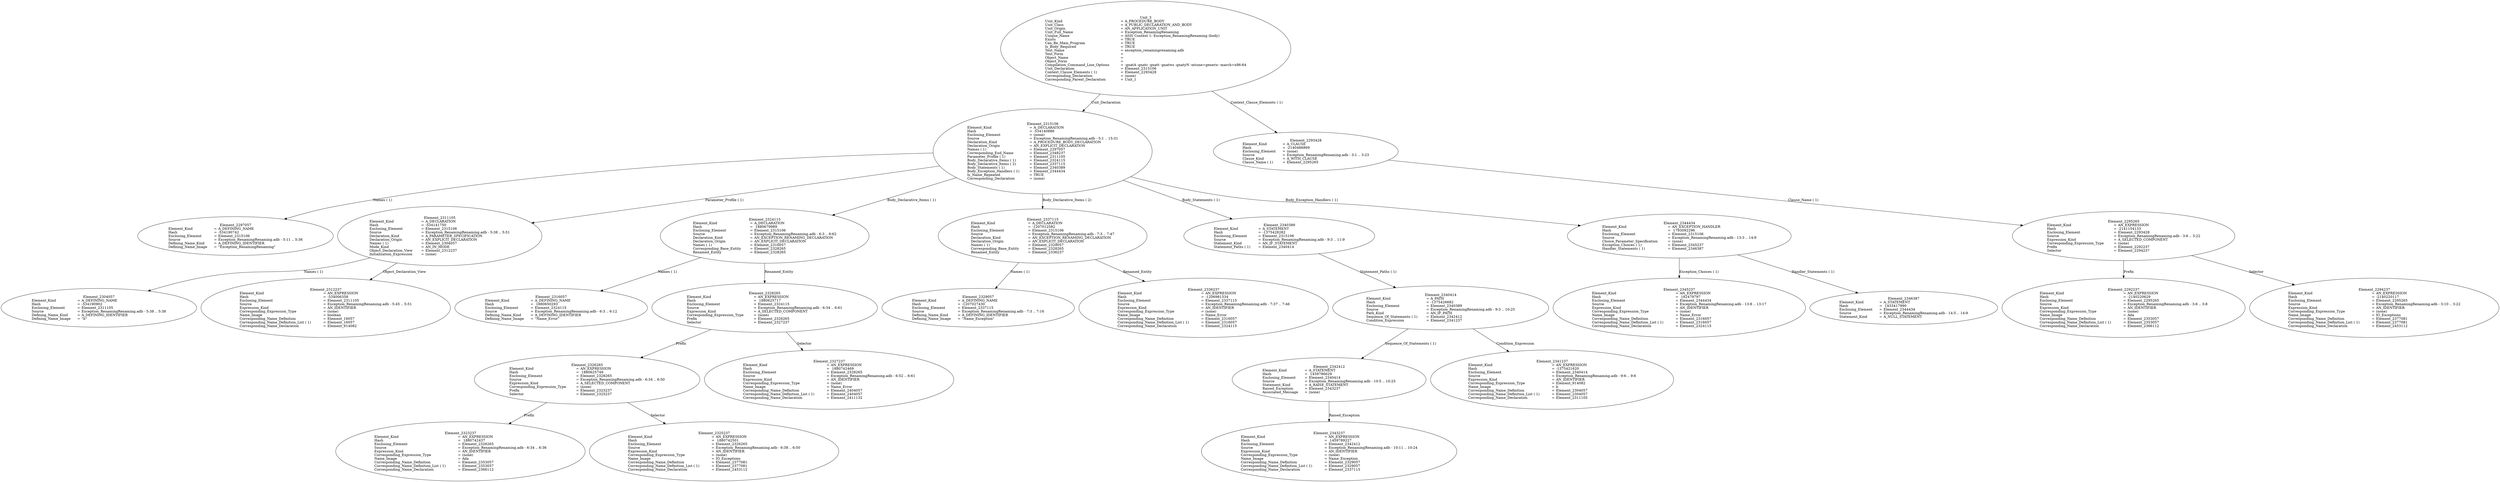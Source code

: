 digraph "exception_renamingrenaming.adt" {
  Unit_3 -> Element_2315106
      [ label=Unit_Declaration ];
  Unit_3 -> Element_2293428
      [ label="Context_Clause_Elements ( 1)" ];
  Unit_3
      [ label=<<TABLE BORDER="0" CELLBORDER="0" CELLSPACING="0" CELLPADDING="0"> 
          <TR><TD COLSPAN="3">Unit_3</TD></TR>
          <TR><TD ALIGN="LEFT">Unit_Kind   </TD><TD> = </TD><TD ALIGN="LEFT">A_PROCEDURE_BODY</TD></TR>
          <TR><TD ALIGN="LEFT">Unit_Class   </TD><TD> = </TD><TD ALIGN="LEFT">A_PUBLIC_DECLARATION_AND_BODY</TD></TR>
          <TR><TD ALIGN="LEFT">Unit_Origin   </TD><TD> = </TD><TD ALIGN="LEFT">AN_APPLICATION_UNIT</TD></TR>
          <TR><TD ALIGN="LEFT">Unit_Full_Name    </TD><TD> = </TD><TD ALIGN="LEFT">Exception_RenamingRenaming</TD></TR>
          <TR><TD ALIGN="LEFT">Unique_Name   </TD><TD> = </TD><TD ALIGN="LEFT">ASIS Context 1: Exception_RenamingRenaming (body)</TD></TR>
          <TR><TD ALIGN="LEFT">Exists  </TD><TD> = </TD><TD ALIGN="LEFT">TRUE</TD></TR>
          <TR><TD ALIGN="LEFT">Can_Be_Main_Program     </TD><TD> = </TD><TD ALIGN="LEFT">TRUE</TD></TR>
          <TR><TD ALIGN="LEFT">Is_Body_Required     </TD><TD> = </TD><TD ALIGN="LEFT">TRUE</TD></TR>
          <TR><TD ALIGN="LEFT">Text_Name   </TD><TD> = </TD><TD ALIGN="LEFT">exception_renamingrenaming.adb</TD></TR>
          <TR><TD ALIGN="LEFT">Text_Form   </TD><TD> = </TD><TD ALIGN="LEFT"></TD></TR>
          <TR><TD ALIGN="LEFT">Object_Name   </TD><TD> = </TD><TD ALIGN="LEFT"></TD></TR>
          <TR><TD ALIGN="LEFT">Object_Form   </TD><TD> = </TD><TD ALIGN="LEFT"></TD></TR>
          <TR><TD ALIGN="LEFT">Compilation_Command_Line_Options         </TD><TD> = </TD><TD ALIGN="LEFT">-gnatA -gnatc -gnatt -gnatws -gnatyN -mtune=generic -march=x86-64</TD></TR>
          <TR><TD ALIGN="LEFT">Unit_Declaration     </TD><TD> = </TD><TD ALIGN="LEFT">Element_2315106</TD></TR>
          <TR><TD ALIGN="LEFT">Context_Clause_Elements ( 1)        </TD><TD> = </TD><TD ALIGN="LEFT">Element_2293428</TD></TR>
          <TR><TD ALIGN="LEFT">Corresponding_Declaration       </TD><TD> = </TD><TD ALIGN="LEFT">(none)</TD></TR>
          <TR><TD ALIGN="LEFT">Corresponding_Parent_Declaration         </TD><TD> = </TD><TD ALIGN="LEFT">Unit_1</TD></TR>
          </TABLE>> ];
  Element_2293428 -> Element_2295265
      [ label="Clause_Name ( 1)" ];
  Element_2293428
      [ label=<<TABLE BORDER="0" CELLBORDER="0" CELLSPACING="0" CELLPADDING="0"> 
          <TR><TD COLSPAN="3">Element_2293428</TD></TR>
          <TR><TD ALIGN="LEFT">Element_Kind    </TD><TD> = </TD><TD ALIGN="LEFT">A_CLAUSE</TD></TR>
          <TR><TD ALIGN="LEFT">Hash  </TD><TD> = </TD><TD ALIGN="LEFT">-2140486869</TD></TR>
          <TR><TD ALIGN="LEFT">Enclosing_Element     </TD><TD> = </TD><TD ALIGN="LEFT">(none)</TD></TR>
          <TR><TD ALIGN="LEFT">Source  </TD><TD> = </TD><TD ALIGN="LEFT">Exception_RenamingRenaming.adb - 3:1 .. 3:23</TD></TR>
          <TR><TD ALIGN="LEFT">Clause_Kind   </TD><TD> = </TD><TD ALIGN="LEFT">A_WITH_CLAUSE</TD></TR>
          <TR><TD ALIGN="LEFT">Clause_Name ( 1)     </TD><TD> = </TD><TD ALIGN="LEFT">Element_2295265</TD></TR>
          </TABLE>> ];
  Element_2295265 -> Element_2292237
      [ label=Prefix ];
  Element_2295265 -> Element_2294237
      [ label=Selector ];
  Element_2295265
      [ label=<<TABLE BORDER="0" CELLBORDER="0" CELLSPACING="0" CELLPADDING="0"> 
          <TR><TD COLSPAN="3">Element_2295265</TD></TR>
          <TR><TD ALIGN="LEFT">Element_Kind    </TD><TD> = </TD><TD ALIGN="LEFT">AN_EXPRESSION</TD></TR>
          <TR><TD ALIGN="LEFT">Hash  </TD><TD> = </TD><TD ALIGN="LEFT">-2141154133</TD></TR>
          <TR><TD ALIGN="LEFT">Enclosing_Element     </TD><TD> = </TD><TD ALIGN="LEFT">Element_2293428</TD></TR>
          <TR><TD ALIGN="LEFT">Source  </TD><TD> = </TD><TD ALIGN="LEFT">Exception_RenamingRenaming.adb - 3:6 .. 3:22</TD></TR>
          <TR><TD ALIGN="LEFT">Expression_Kind    </TD><TD> = </TD><TD ALIGN="LEFT">A_SELECTED_COMPONENT</TD></TR>
          <TR><TD ALIGN="LEFT">Corresponding_Expression_Type        </TD><TD> = </TD><TD ALIGN="LEFT">(none)</TD></TR>
          <TR><TD ALIGN="LEFT">Prefix  </TD><TD> = </TD><TD ALIGN="LEFT">Element_2292237</TD></TR>
          <TR><TD ALIGN="LEFT">Selector   </TD><TD> = </TD><TD ALIGN="LEFT">Element_2294237</TD></TR>
          </TABLE>> ];
  Element_2292237
      [ label=<<TABLE BORDER="0" CELLBORDER="0" CELLSPACING="0" CELLPADDING="0"> 
          <TR><TD COLSPAN="3">Element_2292237</TD></TR>
          <TR><TD ALIGN="LEFT">Element_Kind    </TD><TD> = </TD><TD ALIGN="LEFT">AN_EXPRESSION</TD></TR>
          <TR><TD ALIGN="LEFT">Hash  </TD><TD> = </TD><TD ALIGN="LEFT">-2140220629</TD></TR>
          <TR><TD ALIGN="LEFT">Enclosing_Element     </TD><TD> = </TD><TD ALIGN="LEFT">Element_2295265</TD></TR>
          <TR><TD ALIGN="LEFT">Source  </TD><TD> = </TD><TD ALIGN="LEFT">Exception_RenamingRenaming.adb - 3:6 .. 3:8</TD></TR>
          <TR><TD ALIGN="LEFT">Expression_Kind    </TD><TD> = </TD><TD ALIGN="LEFT">AN_IDENTIFIER</TD></TR>
          <TR><TD ALIGN="LEFT">Corresponding_Expression_Type        </TD><TD> = </TD><TD ALIGN="LEFT">(none)</TD></TR>
          <TR><TD ALIGN="LEFT">Name_Image   </TD><TD> = </TD><TD ALIGN="LEFT">Ada</TD></TR>
          <TR><TD ALIGN="LEFT">Corresponding_Name_Definition        </TD><TD> = </TD><TD ALIGN="LEFT">Element_2353057</TD></TR>
          <TR><TD ALIGN="LEFT">Corresponding_Name_Definition_List ( 1)          </TD><TD> = </TD><TD ALIGN="LEFT">Element_2353057</TD></TR>
          <TR><TD ALIGN="LEFT">Corresponding_Name_Declaration        </TD><TD> = </TD><TD ALIGN="LEFT">Element_2366112</TD></TR>
          </TABLE>> ];
  Element_2294237
      [ label=<<TABLE BORDER="0" CELLBORDER="0" CELLSPACING="0" CELLPADDING="0"> 
          <TR><TD COLSPAN="3">Element_2294237</TD></TR>
          <TR><TD ALIGN="LEFT">Element_Kind    </TD><TD> = </TD><TD ALIGN="LEFT">AN_EXPRESSION</TD></TR>
          <TR><TD ALIGN="LEFT">Hash  </TD><TD> = </TD><TD ALIGN="LEFT">-2140220117</TD></TR>
          <TR><TD ALIGN="LEFT">Enclosing_Element     </TD><TD> = </TD><TD ALIGN="LEFT">Element_2295265</TD></TR>
          <TR><TD ALIGN="LEFT">Source  </TD><TD> = </TD><TD ALIGN="LEFT">Exception_RenamingRenaming.adb - 3:10 .. 3:22</TD></TR>
          <TR><TD ALIGN="LEFT">Expression_Kind    </TD><TD> = </TD><TD ALIGN="LEFT">AN_IDENTIFIER</TD></TR>
          <TR><TD ALIGN="LEFT">Corresponding_Expression_Type        </TD><TD> = </TD><TD ALIGN="LEFT">(none)</TD></TR>
          <TR><TD ALIGN="LEFT">Name_Image   </TD><TD> = </TD><TD ALIGN="LEFT">IO_Exceptions</TD></TR>
          <TR><TD ALIGN="LEFT">Corresponding_Name_Definition        </TD><TD> = </TD><TD ALIGN="LEFT">Element_2377081</TD></TR>
          <TR><TD ALIGN="LEFT">Corresponding_Name_Definition_List ( 1)          </TD><TD> = </TD><TD ALIGN="LEFT">Element_2377081</TD></TR>
          <TR><TD ALIGN="LEFT">Corresponding_Name_Declaration        </TD><TD> = </TD><TD ALIGN="LEFT">Element_2453112</TD></TR>
          </TABLE>> ];
  Element_2315106 -> Element_2297057
      [ label="Names ( 1)" ];
  Element_2315106 -> Element_2311105
      [ label="Parameter_Profile ( 1)" ];
  Element_2315106 -> Element_2324115
      [ label="Body_Declarative_Items ( 1)" ];
  Element_2315106 -> Element_2337115
      [ label="Body_Declarative_Items ( 2)" ];
  Element_2315106 -> Element_2340389
      [ label="Body_Statements ( 1)" ];
  Element_2315106 -> Element_2344434
      [ label="Body_Exception_Handlers ( 1)" ];
  Element_2315106
      [ label=<<TABLE BORDER="0" CELLBORDER="0" CELLSPACING="0" CELLPADDING="0"> 
          <TR><TD COLSPAN="3">Element_2315106</TD></TR>
          <TR><TD ALIGN="LEFT">Element_Kind    </TD><TD> = </TD><TD ALIGN="LEFT">A_DECLARATION</TD></TR>
          <TR><TD ALIGN="LEFT">Hash  </TD><TD> = </TD><TD ALIGN="LEFT">-534140886</TD></TR>
          <TR><TD ALIGN="LEFT">Enclosing_Element     </TD><TD> = </TD><TD ALIGN="LEFT">(none)</TD></TR>
          <TR><TD ALIGN="LEFT">Source  </TD><TD> = </TD><TD ALIGN="LEFT">Exception_RenamingRenaming.adb - 5:1 .. 15:31</TD></TR>
          <TR><TD ALIGN="LEFT">Declaration_Kind     </TD><TD> = </TD><TD ALIGN="LEFT">A_PROCEDURE_BODY_DECLARATION</TD></TR>
          <TR><TD ALIGN="LEFT">Declaration_Origin     </TD><TD> = </TD><TD ALIGN="LEFT">AN_EXPLICIT_DECLARATION</TD></TR>
          <TR><TD ALIGN="LEFT">Names ( 1)   </TD><TD> = </TD><TD ALIGN="LEFT">Element_2297057</TD></TR>
          <TR><TD ALIGN="LEFT">Corresponding_End_Name      </TD><TD> = </TD><TD ALIGN="LEFT">Element_2348237</TD></TR>
          <TR><TD ALIGN="LEFT">Parameter_Profile ( 1)      </TD><TD> = </TD><TD ALIGN="LEFT">Element_2311105</TD></TR>
          <TR><TD ALIGN="LEFT">Body_Declarative_Items ( 1)       </TD><TD> = </TD><TD ALIGN="LEFT">Element_2324115</TD></TR>
          <TR><TD ALIGN="LEFT">Body_Declarative_Items ( 2)       </TD><TD> = </TD><TD ALIGN="LEFT">Element_2337115</TD></TR>
          <TR><TD ALIGN="LEFT">Body_Statements ( 1)      </TD><TD> = </TD><TD ALIGN="LEFT">Element_2340389</TD></TR>
          <TR><TD ALIGN="LEFT">Body_Exception_Handlers ( 1)        </TD><TD> = </TD><TD ALIGN="LEFT">Element_2344434</TD></TR>
          <TR><TD ALIGN="LEFT">Is_Name_Repeated     </TD><TD> = </TD><TD ALIGN="LEFT">TRUE</TD></TR>
          <TR><TD ALIGN="LEFT">Corresponding_Declaration       </TD><TD> = </TD><TD ALIGN="LEFT">(none)</TD></TR>
          </TABLE>> ];
  Element_2297057
      [ label=<<TABLE BORDER="0" CELLBORDER="0" CELLSPACING="0" CELLPADDING="0"> 
          <TR><TD COLSPAN="3">Element_2297057</TD></TR>
          <TR><TD ALIGN="LEFT">Element_Kind    </TD><TD> = </TD><TD ALIGN="LEFT">A_DEFINING_NAME</TD></TR>
          <TR><TD ALIGN="LEFT">Hash  </TD><TD> = </TD><TD ALIGN="LEFT">-534190742</TD></TR>
          <TR><TD ALIGN="LEFT">Enclosing_Element     </TD><TD> = </TD><TD ALIGN="LEFT">Element_2315106</TD></TR>
          <TR><TD ALIGN="LEFT">Source  </TD><TD> = </TD><TD ALIGN="LEFT">Exception_RenamingRenaming.adb - 5:11 .. 5:36</TD></TR>
          <TR><TD ALIGN="LEFT">Defining_Name_Kind     </TD><TD> = </TD><TD ALIGN="LEFT">A_DEFINING_IDENTIFIER</TD></TR>
          <TR><TD ALIGN="LEFT">Defining_Name_Image     </TD><TD> = </TD><TD ALIGN="LEFT">"Exception_RenamingRenaming"</TD></TR>
          </TABLE>> ];
  Element_2311105 -> Element_2304057
      [ label="Names ( 1)" ];
  Element_2311105 -> Element_2312237
      [ label=Object_Declaration_View ];
  Element_2311105
      [ label=<<TABLE BORDER="0" CELLBORDER="0" CELLSPACING="0" CELLPADDING="0"> 
          <TR><TD COLSPAN="3">Element_2311105</TD></TR>
          <TR><TD ALIGN="LEFT">Element_Kind    </TD><TD> = </TD><TD ALIGN="LEFT">A_DECLARATION</TD></TR>
          <TR><TD ALIGN="LEFT">Hash  </TD><TD> = </TD><TD ALIGN="LEFT">-534141750</TD></TR>
          <TR><TD ALIGN="LEFT">Enclosing_Element     </TD><TD> = </TD><TD ALIGN="LEFT">Element_2315106</TD></TR>
          <TR><TD ALIGN="LEFT">Source  </TD><TD> = </TD><TD ALIGN="LEFT">Exception_RenamingRenaming.adb - 5:38 .. 5:51</TD></TR>
          <TR><TD ALIGN="LEFT">Declaration_Kind     </TD><TD> = </TD><TD ALIGN="LEFT">A_PARAMETER_SPECIFICATION</TD></TR>
          <TR><TD ALIGN="LEFT">Declaration_Origin     </TD><TD> = </TD><TD ALIGN="LEFT">AN_EXPLICIT_DECLARATION</TD></TR>
          <TR><TD ALIGN="LEFT">Names ( 1)   </TD><TD> = </TD><TD ALIGN="LEFT">Element_2304057</TD></TR>
          <TR><TD ALIGN="LEFT">Mode_Kind   </TD><TD> = </TD><TD ALIGN="LEFT">AN_IN_MODE</TD></TR>
          <TR><TD ALIGN="LEFT">Object_Declaration_View      </TD><TD> = </TD><TD ALIGN="LEFT">Element_2312237</TD></TR>
          <TR><TD ALIGN="LEFT">Initialization_Expression       </TD><TD> = </TD><TD ALIGN="LEFT">(none)</TD></TR>
          </TABLE>> ];
  Element_2304057
      [ label=<<TABLE BORDER="0" CELLBORDER="0" CELLSPACING="0" CELLPADDING="0"> 
          <TR><TD COLSPAN="3">Element_2304057</TD></TR>
          <TR><TD ALIGN="LEFT">Element_Kind    </TD><TD> = </TD><TD ALIGN="LEFT">A_DEFINING_NAME</TD></TR>
          <TR><TD ALIGN="LEFT">Hash  </TD><TD> = </TD><TD ALIGN="LEFT">-534190902</TD></TR>
          <TR><TD ALIGN="LEFT">Enclosing_Element     </TD><TD> = </TD><TD ALIGN="LEFT">Element_2311105</TD></TR>
          <TR><TD ALIGN="LEFT">Source  </TD><TD> = </TD><TD ALIGN="LEFT">Exception_RenamingRenaming.adb - 5:38 .. 5:38</TD></TR>
          <TR><TD ALIGN="LEFT">Defining_Name_Kind     </TD><TD> = </TD><TD ALIGN="LEFT">A_DEFINING_IDENTIFIER</TD></TR>
          <TR><TD ALIGN="LEFT">Defining_Name_Image     </TD><TD> = </TD><TD ALIGN="LEFT">"b"</TD></TR>
          </TABLE>> ];
  Element_2312237
      [ label=<<TABLE BORDER="0" CELLBORDER="0" CELLSPACING="0" CELLPADDING="0"> 
          <TR><TD COLSPAN="3">Element_2312237</TD></TR>
          <TR><TD ALIGN="LEFT">Element_Kind    </TD><TD> = </TD><TD ALIGN="LEFT">AN_EXPRESSION</TD></TR>
          <TR><TD ALIGN="LEFT">Hash  </TD><TD> = </TD><TD ALIGN="LEFT">-534006358</TD></TR>
          <TR><TD ALIGN="LEFT">Enclosing_Element     </TD><TD> = </TD><TD ALIGN="LEFT">Element_2311105</TD></TR>
          <TR><TD ALIGN="LEFT">Source  </TD><TD> = </TD><TD ALIGN="LEFT">Exception_RenamingRenaming.adb - 5:45 .. 5:51</TD></TR>
          <TR><TD ALIGN="LEFT">Expression_Kind    </TD><TD> = </TD><TD ALIGN="LEFT">AN_IDENTIFIER</TD></TR>
          <TR><TD ALIGN="LEFT">Corresponding_Expression_Type        </TD><TD> = </TD><TD ALIGN="LEFT">(none)</TD></TR>
          <TR><TD ALIGN="LEFT">Name_Image   </TD><TD> = </TD><TD ALIGN="LEFT">boolean</TD></TR>
          <TR><TD ALIGN="LEFT">Corresponding_Name_Definition        </TD><TD> = </TD><TD ALIGN="LEFT">Element_16057</TD></TR>
          <TR><TD ALIGN="LEFT">Corresponding_Name_Definition_List ( 1)          </TD><TD> = </TD><TD ALIGN="LEFT">Element_16057</TD></TR>
          <TR><TD ALIGN="LEFT">Corresponding_Name_Declaration        </TD><TD> = </TD><TD ALIGN="LEFT">Element_914082</TD></TR>
          </TABLE>> ];
  Element_2324115 -> Element_2316057
      [ label="Names ( 1)" ];
  Element_2324115 -> Element_2328265
      [ label=Renamed_Entity ];
  Element_2324115
      [ label=<<TABLE BORDER="0" CELLBORDER="0" CELLSPACING="0" CELLPADDING="0"> 
          <TR><TD COLSPAN="3">Element_2324115</TD></TR>
          <TR><TD ALIGN="LEFT">Element_Kind    </TD><TD> = </TD><TD ALIGN="LEFT">A_DECLARATION</TD></TR>
          <TR><TD ALIGN="LEFT">Hash  </TD><TD> = </TD><TD ALIGN="LEFT"> 1880679989</TD></TR>
          <TR><TD ALIGN="LEFT">Enclosing_Element     </TD><TD> = </TD><TD ALIGN="LEFT">Element_2315106</TD></TR>
          <TR><TD ALIGN="LEFT">Source  </TD><TD> = </TD><TD ALIGN="LEFT">Exception_RenamingRenaming.adb - 6:3 .. 6:62</TD></TR>
          <TR><TD ALIGN="LEFT">Declaration_Kind     </TD><TD> = </TD><TD ALIGN="LEFT">AN_EXCEPTION_RENAMING_DECLARATION</TD></TR>
          <TR><TD ALIGN="LEFT">Declaration_Origin     </TD><TD> = </TD><TD ALIGN="LEFT">AN_EXPLICIT_DECLARATION</TD></TR>
          <TR><TD ALIGN="LEFT">Names ( 1)   </TD><TD> = </TD><TD ALIGN="LEFT">Element_2316057</TD></TR>
          <TR><TD ALIGN="LEFT">Corresponding_Base_Entity       </TD><TD> = </TD><TD ALIGN="LEFT">Element_2328265</TD></TR>
          <TR><TD ALIGN="LEFT">Renamed_Entity    </TD><TD> = </TD><TD ALIGN="LEFT">Element_2328265</TD></TR>
          </TABLE>> ];
  Element_2316057
      [ label=<<TABLE BORDER="0" CELLBORDER="0" CELLSPACING="0" CELLPADDING="0"> 
          <TR><TD COLSPAN="3">Element_2316057</TD></TR>
          <TR><TD ALIGN="LEFT">Element_Kind    </TD><TD> = </TD><TD ALIGN="LEFT">A_DEFINING_NAME</TD></TR>
          <TR><TD ALIGN="LEFT">Hash  </TD><TD> = </TD><TD ALIGN="LEFT"> 1880650293</TD></TR>
          <TR><TD ALIGN="LEFT">Enclosing_Element     </TD><TD> = </TD><TD ALIGN="LEFT">Element_2324115</TD></TR>
          <TR><TD ALIGN="LEFT">Source  </TD><TD> = </TD><TD ALIGN="LEFT">Exception_RenamingRenaming.adb - 6:3 .. 6:12</TD></TR>
          <TR><TD ALIGN="LEFT">Defining_Name_Kind     </TD><TD> = </TD><TD ALIGN="LEFT">A_DEFINING_IDENTIFIER</TD></TR>
          <TR><TD ALIGN="LEFT">Defining_Name_Image     </TD><TD> = </TD><TD ALIGN="LEFT">"Name_Error"</TD></TR>
          </TABLE>> ];
  Element_2328265 -> Element_2326265
      [ label=Prefix ];
  Element_2328265 -> Element_2327237
      [ label=Selector ];
  Element_2328265
      [ label=<<TABLE BORDER="0" CELLBORDER="0" CELLSPACING="0" CELLPADDING="0"> 
          <TR><TD COLSPAN="3">Element_2328265</TD></TR>
          <TR><TD ALIGN="LEFT">Element_Kind    </TD><TD> = </TD><TD ALIGN="LEFT">AN_EXPRESSION</TD></TR>
          <TR><TD ALIGN="LEFT">Hash  </TD><TD> = </TD><TD ALIGN="LEFT"> 1880625717</TD></TR>
          <TR><TD ALIGN="LEFT">Enclosing_Element     </TD><TD> = </TD><TD ALIGN="LEFT">Element_2324115</TD></TR>
          <TR><TD ALIGN="LEFT">Source  </TD><TD> = </TD><TD ALIGN="LEFT">Exception_RenamingRenaming.adb - 6:34 .. 6:61</TD></TR>
          <TR><TD ALIGN="LEFT">Expression_Kind    </TD><TD> = </TD><TD ALIGN="LEFT">A_SELECTED_COMPONENT</TD></TR>
          <TR><TD ALIGN="LEFT">Corresponding_Expression_Type        </TD><TD> = </TD><TD ALIGN="LEFT">(none)</TD></TR>
          <TR><TD ALIGN="LEFT">Prefix  </TD><TD> = </TD><TD ALIGN="LEFT">Element_2326265</TD></TR>
          <TR><TD ALIGN="LEFT">Selector   </TD><TD> = </TD><TD ALIGN="LEFT">Element_2327237</TD></TR>
          </TABLE>> ];
  Element_2326265 -> Element_2323237
      [ label=Prefix ];
  Element_2326265 -> Element_2325237
      [ label=Selector ];
  Element_2326265
      [ label=<<TABLE BORDER="0" CELLBORDER="0" CELLSPACING="0" CELLPADDING="0"> 
          <TR><TD COLSPAN="3">Element_2326265</TD></TR>
          <TR><TD ALIGN="LEFT">Element_Kind    </TD><TD> = </TD><TD ALIGN="LEFT">AN_EXPRESSION</TD></TR>
          <TR><TD ALIGN="LEFT">Hash  </TD><TD> = </TD><TD ALIGN="LEFT"> 1880625749</TD></TR>
          <TR><TD ALIGN="LEFT">Enclosing_Element     </TD><TD> = </TD><TD ALIGN="LEFT">Element_2328265</TD></TR>
          <TR><TD ALIGN="LEFT">Source  </TD><TD> = </TD><TD ALIGN="LEFT">Exception_RenamingRenaming.adb - 6:34 .. 6:50</TD></TR>
          <TR><TD ALIGN="LEFT">Expression_Kind    </TD><TD> = </TD><TD ALIGN="LEFT">A_SELECTED_COMPONENT</TD></TR>
          <TR><TD ALIGN="LEFT">Corresponding_Expression_Type        </TD><TD> = </TD><TD ALIGN="LEFT">(none)</TD></TR>
          <TR><TD ALIGN="LEFT">Prefix  </TD><TD> = </TD><TD ALIGN="LEFT">Element_2323237</TD></TR>
          <TR><TD ALIGN="LEFT">Selector   </TD><TD> = </TD><TD ALIGN="LEFT">Element_2325237</TD></TR>
          </TABLE>> ];
  Element_2323237
      [ label=<<TABLE BORDER="0" CELLBORDER="0" CELLSPACING="0" CELLPADDING="0"> 
          <TR><TD COLSPAN="3">Element_2323237</TD></TR>
          <TR><TD ALIGN="LEFT">Element_Kind    </TD><TD> = </TD><TD ALIGN="LEFT">AN_EXPRESSION</TD></TR>
          <TR><TD ALIGN="LEFT">Hash  </TD><TD> = </TD><TD ALIGN="LEFT"> 1880742437</TD></TR>
          <TR><TD ALIGN="LEFT">Enclosing_Element     </TD><TD> = </TD><TD ALIGN="LEFT">Element_2326265</TD></TR>
          <TR><TD ALIGN="LEFT">Source  </TD><TD> = </TD><TD ALIGN="LEFT">Exception_RenamingRenaming.adb - 6:34 .. 6:36</TD></TR>
          <TR><TD ALIGN="LEFT">Expression_Kind    </TD><TD> = </TD><TD ALIGN="LEFT">AN_IDENTIFIER</TD></TR>
          <TR><TD ALIGN="LEFT">Corresponding_Expression_Type        </TD><TD> = </TD><TD ALIGN="LEFT">(none)</TD></TR>
          <TR><TD ALIGN="LEFT">Name_Image   </TD><TD> = </TD><TD ALIGN="LEFT">Ada</TD></TR>
          <TR><TD ALIGN="LEFT">Corresponding_Name_Definition        </TD><TD> = </TD><TD ALIGN="LEFT">Element_2353057</TD></TR>
          <TR><TD ALIGN="LEFT">Corresponding_Name_Definition_List ( 1)          </TD><TD> = </TD><TD ALIGN="LEFT">Element_2353057</TD></TR>
          <TR><TD ALIGN="LEFT">Corresponding_Name_Declaration        </TD><TD> = </TD><TD ALIGN="LEFT">Element_2366112</TD></TR>
          </TABLE>> ];
  Element_2325237
      [ label=<<TABLE BORDER="0" CELLBORDER="0" CELLSPACING="0" CELLPADDING="0"> 
          <TR><TD COLSPAN="3">Element_2325237</TD></TR>
          <TR><TD ALIGN="LEFT">Element_Kind    </TD><TD> = </TD><TD ALIGN="LEFT">AN_EXPRESSION</TD></TR>
          <TR><TD ALIGN="LEFT">Hash  </TD><TD> = </TD><TD ALIGN="LEFT"> 1880742501</TD></TR>
          <TR><TD ALIGN="LEFT">Enclosing_Element     </TD><TD> = </TD><TD ALIGN="LEFT">Element_2326265</TD></TR>
          <TR><TD ALIGN="LEFT">Source  </TD><TD> = </TD><TD ALIGN="LEFT">Exception_RenamingRenaming.adb - 6:38 .. 6:50</TD></TR>
          <TR><TD ALIGN="LEFT">Expression_Kind    </TD><TD> = </TD><TD ALIGN="LEFT">AN_IDENTIFIER</TD></TR>
          <TR><TD ALIGN="LEFT">Corresponding_Expression_Type        </TD><TD> = </TD><TD ALIGN="LEFT">(none)</TD></TR>
          <TR><TD ALIGN="LEFT">Name_Image   </TD><TD> = </TD><TD ALIGN="LEFT">IO_Exceptions</TD></TR>
          <TR><TD ALIGN="LEFT">Corresponding_Name_Definition        </TD><TD> = </TD><TD ALIGN="LEFT">Element_2377081</TD></TR>
          <TR><TD ALIGN="LEFT">Corresponding_Name_Definition_List ( 1)          </TD><TD> = </TD><TD ALIGN="LEFT">Element_2377081</TD></TR>
          <TR><TD ALIGN="LEFT">Corresponding_Name_Declaration        </TD><TD> = </TD><TD ALIGN="LEFT">Element_2453112</TD></TR>
          </TABLE>> ];
  Element_2327237
      [ label=<<TABLE BORDER="0" CELLBORDER="0" CELLSPACING="0" CELLPADDING="0"> 
          <TR><TD COLSPAN="3">Element_2327237</TD></TR>
          <TR><TD ALIGN="LEFT">Element_Kind    </TD><TD> = </TD><TD ALIGN="LEFT">AN_EXPRESSION</TD></TR>
          <TR><TD ALIGN="LEFT">Hash  </TD><TD> = </TD><TD ALIGN="LEFT"> 1880742469</TD></TR>
          <TR><TD ALIGN="LEFT">Enclosing_Element     </TD><TD> = </TD><TD ALIGN="LEFT">Element_2328265</TD></TR>
          <TR><TD ALIGN="LEFT">Source  </TD><TD> = </TD><TD ALIGN="LEFT">Exception_RenamingRenaming.adb - 6:52 .. 6:61</TD></TR>
          <TR><TD ALIGN="LEFT">Expression_Kind    </TD><TD> = </TD><TD ALIGN="LEFT">AN_IDENTIFIER</TD></TR>
          <TR><TD ALIGN="LEFT">Corresponding_Expression_Type        </TD><TD> = </TD><TD ALIGN="LEFT">(none)</TD></TR>
          <TR><TD ALIGN="LEFT">Name_Image   </TD><TD> = </TD><TD ALIGN="LEFT">Name_Error</TD></TR>
          <TR><TD ALIGN="LEFT">Corresponding_Name_Definition        </TD><TD> = </TD><TD ALIGN="LEFT">Element_2404057</TD></TR>
          <TR><TD ALIGN="LEFT">Corresponding_Name_Definition_List ( 1)          </TD><TD> = </TD><TD ALIGN="LEFT">Element_2404057</TD></TR>
          <TR><TD ALIGN="LEFT">Corresponding_Name_Declaration        </TD><TD> = </TD><TD ALIGN="LEFT">Element_2411132</TD></TR>
          </TABLE>> ];
  Element_2337115 -> Element_2329057
      [ label="Names ( 1)" ];
  Element_2337115 -> Element_2336237
      [ label=Renamed_Entity ];
  Element_2337115
      [ label=<<TABLE BORDER="0" CELLBORDER="0" CELLSPACING="0" CELLPADDING="0"> 
          <TR><TD COLSPAN="3">Element_2337115</TD></TR>
          <TR><TD ALIGN="LEFT">Element_Kind    </TD><TD> = </TD><TD ALIGN="LEFT">A_DECLARATION</TD></TR>
          <TR><TD ALIGN="LEFT">Hash  </TD><TD> = </TD><TD ALIGN="LEFT">-1207012582</TD></TR>
          <TR><TD ALIGN="LEFT">Enclosing_Element     </TD><TD> = </TD><TD ALIGN="LEFT">Element_2315106</TD></TR>
          <TR><TD ALIGN="LEFT">Source  </TD><TD> = </TD><TD ALIGN="LEFT">Exception_RenamingRenaming.adb - 7:3 .. 7:47</TD></TR>
          <TR><TD ALIGN="LEFT">Declaration_Kind     </TD><TD> = </TD><TD ALIGN="LEFT">AN_EXCEPTION_RENAMING_DECLARATION</TD></TR>
          <TR><TD ALIGN="LEFT">Declaration_Origin     </TD><TD> = </TD><TD ALIGN="LEFT">AN_EXPLICIT_DECLARATION</TD></TR>
          <TR><TD ALIGN="LEFT">Names ( 1)   </TD><TD> = </TD><TD ALIGN="LEFT">Element_2329057</TD></TR>
          <TR><TD ALIGN="LEFT">Corresponding_Base_Entity       </TD><TD> = </TD><TD ALIGN="LEFT">Element_2328265</TD></TR>
          <TR><TD ALIGN="LEFT">Renamed_Entity    </TD><TD> = </TD><TD ALIGN="LEFT">Element_2336237</TD></TR>
          </TABLE>> ];
  Element_2329057
      [ label=<<TABLE BORDER="0" CELLBORDER="0" CELLSPACING="0" CELLPADDING="0"> 
          <TR><TD COLSPAN="3">Element_2329057</TD></TR>
          <TR><TD ALIGN="LEFT">Element_Kind    </TD><TD> = </TD><TD ALIGN="LEFT">A_DEFINING_NAME</TD></TR>
          <TR><TD ALIGN="LEFT">Hash  </TD><TD> = </TD><TD ALIGN="LEFT">-1207027430</TD></TR>
          <TR><TD ALIGN="LEFT">Enclosing_Element     </TD><TD> = </TD><TD ALIGN="LEFT">Element_2337115</TD></TR>
          <TR><TD ALIGN="LEFT">Source  </TD><TD> = </TD><TD ALIGN="LEFT">Exception_RenamingRenaming.adb - 7:3 .. 7:16</TD></TR>
          <TR><TD ALIGN="LEFT">Defining_Name_Kind     </TD><TD> = </TD><TD ALIGN="LEFT">A_DEFINING_IDENTIFIER</TD></TR>
          <TR><TD ALIGN="LEFT">Defining_Name_Image     </TD><TD> = </TD><TD ALIGN="LEFT">"Name_Exception"</TD></TR>
          </TABLE>> ];
  Element_2336237
      [ label=<<TABLE BORDER="0" CELLBORDER="0" CELLSPACING="0" CELLPADDING="0"> 
          <TR><TD COLSPAN="3">Element_2336237</TD></TR>
          <TR><TD ALIGN="LEFT">Element_Kind    </TD><TD> = </TD><TD ALIGN="LEFT">AN_EXPRESSION</TD></TR>
          <TR><TD ALIGN="LEFT">Hash  </TD><TD> = </TD><TD ALIGN="LEFT">-1206981334</TD></TR>
          <TR><TD ALIGN="LEFT">Enclosing_Element     </TD><TD> = </TD><TD ALIGN="LEFT">Element_2337115</TD></TR>
          <TR><TD ALIGN="LEFT">Source  </TD><TD> = </TD><TD ALIGN="LEFT">Exception_RenamingRenaming.adb - 7:37 .. 7:46</TD></TR>
          <TR><TD ALIGN="LEFT">Expression_Kind    </TD><TD> = </TD><TD ALIGN="LEFT">AN_IDENTIFIER</TD></TR>
          <TR><TD ALIGN="LEFT">Corresponding_Expression_Type        </TD><TD> = </TD><TD ALIGN="LEFT">(none)</TD></TR>
          <TR><TD ALIGN="LEFT">Name_Image   </TD><TD> = </TD><TD ALIGN="LEFT">Name_Error</TD></TR>
          <TR><TD ALIGN="LEFT">Corresponding_Name_Definition        </TD><TD> = </TD><TD ALIGN="LEFT">Element_2316057</TD></TR>
          <TR><TD ALIGN="LEFT">Corresponding_Name_Definition_List ( 1)          </TD><TD> = </TD><TD ALIGN="LEFT">Element_2316057</TD></TR>
          <TR><TD ALIGN="LEFT">Corresponding_Name_Declaration        </TD><TD> = </TD><TD ALIGN="LEFT">Element_2324115</TD></TR>
          </TABLE>> ];
  Element_2340389 -> Element_2340414
      [ label="Statement_Paths ( 1)" ];
  Element_2340389
      [ label=<<TABLE BORDER="0" CELLBORDER="0" CELLSPACING="0" CELLPADDING="0"> 
          <TR><TD COLSPAN="3">Element_2340389</TD></TR>
          <TR><TD ALIGN="LEFT">Element_Kind    </TD><TD> = </TD><TD ALIGN="LEFT">A_STATEMENT</TD></TR>
          <TR><TD ALIGN="LEFT">Hash  </TD><TD> = </TD><TD ALIGN="LEFT">-1375428282</TD></TR>
          <TR><TD ALIGN="LEFT">Enclosing_Element     </TD><TD> = </TD><TD ALIGN="LEFT">Element_2315106</TD></TR>
          <TR><TD ALIGN="LEFT">Source  </TD><TD> = </TD><TD ALIGN="LEFT">Exception_RenamingRenaming.adb - 9:3 .. 11:9</TD></TR>
          <TR><TD ALIGN="LEFT">Statement_Kind    </TD><TD> = </TD><TD ALIGN="LEFT">AN_IF_STATEMENT</TD></TR>
          <TR><TD ALIGN="LEFT">Statement_Paths ( 1)      </TD><TD> = </TD><TD ALIGN="LEFT">Element_2340414</TD></TR>
          </TABLE>> ];
  Element_2340414 -> Element_2342412
      [ label="Sequence_Of_Statements ( 1)" ];
  Element_2340414 -> Element_2341237
      [ label=Condition_Expression ];
  Element_2340414
      [ label=<<TABLE BORDER="0" CELLBORDER="0" CELLSPACING="0" CELLPADDING="0"> 
          <TR><TD COLSPAN="3">Element_2340414</TD></TR>
          <TR><TD ALIGN="LEFT">Element_Kind    </TD><TD> = </TD><TD ALIGN="LEFT">A_PATH</TD></TR>
          <TR><TD ALIGN="LEFT">Hash  </TD><TD> = </TD><TD ALIGN="LEFT">-1375426682</TD></TR>
          <TR><TD ALIGN="LEFT">Enclosing_Element     </TD><TD> = </TD><TD ALIGN="LEFT">Element_2340389</TD></TR>
          <TR><TD ALIGN="LEFT">Source  </TD><TD> = </TD><TD ALIGN="LEFT">Exception_RenamingRenaming.adb - 9:3 .. 10:25</TD></TR>
          <TR><TD ALIGN="LEFT">Path_Kind   </TD><TD> = </TD><TD ALIGN="LEFT">AN_IF_PATH</TD></TR>
          <TR><TD ALIGN="LEFT">Sequence_Of_Statements ( 1)       </TD><TD> = </TD><TD ALIGN="LEFT">Element_2342412</TD></TR>
          <TR><TD ALIGN="LEFT">Condition_Expression      </TD><TD> = </TD><TD ALIGN="LEFT">Element_2341237</TD></TR>
          </TABLE>> ];
  Element_2341237
      [ label=<<TABLE BORDER="0" CELLBORDER="0" CELLSPACING="0" CELLPADDING="0"> 
          <TR><TD COLSPAN="3">Element_2341237</TD></TR>
          <TR><TD ALIGN="LEFT">Element_Kind    </TD><TD> = </TD><TD ALIGN="LEFT">AN_EXPRESSION</TD></TR>
          <TR><TD ALIGN="LEFT">Hash  </TD><TD> = </TD><TD ALIGN="LEFT">-1375421620</TD></TR>
          <TR><TD ALIGN="LEFT">Enclosing_Element     </TD><TD> = </TD><TD ALIGN="LEFT">Element_2340414</TD></TR>
          <TR><TD ALIGN="LEFT">Source  </TD><TD> = </TD><TD ALIGN="LEFT">Exception_RenamingRenaming.adb - 9:6 .. 9:6</TD></TR>
          <TR><TD ALIGN="LEFT">Expression_Kind    </TD><TD> = </TD><TD ALIGN="LEFT">AN_IDENTIFIER</TD></TR>
          <TR><TD ALIGN="LEFT">Corresponding_Expression_Type        </TD><TD> = </TD><TD ALIGN="LEFT">Element_914082</TD></TR>
          <TR><TD ALIGN="LEFT">Name_Image   </TD><TD> = </TD><TD ALIGN="LEFT">b</TD></TR>
          <TR><TD ALIGN="LEFT">Corresponding_Name_Definition        </TD><TD> = </TD><TD ALIGN="LEFT">Element_2304057</TD></TR>
          <TR><TD ALIGN="LEFT">Corresponding_Name_Definition_List ( 1)          </TD><TD> = </TD><TD ALIGN="LEFT">Element_2304057</TD></TR>
          <TR><TD ALIGN="LEFT">Corresponding_Name_Declaration        </TD><TD> = </TD><TD ALIGN="LEFT">Element_2311105</TD></TR>
          </TABLE>> ];
  Element_2342412 -> Element_2343237
      [ label=Raised_Exception ];
  Element_2342412
      [ label=<<TABLE BORDER="0" CELLBORDER="0" CELLSPACING="0" CELLPADDING="0"> 
          <TR><TD COLSPAN="3">Element_2342412</TD></TR>
          <TR><TD ALIGN="LEFT">Element_Kind    </TD><TD> = </TD><TD ALIGN="LEFT">A_STATEMENT</TD></TR>
          <TR><TD ALIGN="LEFT">Hash  </TD><TD> = </TD><TD ALIGN="LEFT"> 1459786629</TD></TR>
          <TR><TD ALIGN="LEFT">Enclosing_Element     </TD><TD> = </TD><TD ALIGN="LEFT">Element_2340414</TD></TR>
          <TR><TD ALIGN="LEFT">Source  </TD><TD> = </TD><TD ALIGN="LEFT">Exception_RenamingRenaming.adb - 10:5 .. 10:25</TD></TR>
          <TR><TD ALIGN="LEFT">Statement_Kind    </TD><TD> = </TD><TD ALIGN="LEFT">A_RAISE_STATEMENT</TD></TR>
          <TR><TD ALIGN="LEFT">Raised_Exception     </TD><TD> = </TD><TD ALIGN="LEFT">Element_2343237</TD></TR>
          <TR><TD ALIGN="LEFT">Associated_Message     </TD><TD> = </TD><TD ALIGN="LEFT">(none)</TD></TR>
          </TABLE>> ];
  Element_2343237
      [ label=<<TABLE BORDER="0" CELLBORDER="0" CELLSPACING="0" CELLPADDING="0"> 
          <TR><TD COLSPAN="3">Element_2343237</TD></TR>
          <TR><TD ALIGN="LEFT">Element_Kind    </TD><TD> = </TD><TD ALIGN="LEFT">AN_EXPRESSION</TD></TR>
          <TR><TD ALIGN="LEFT">Hash  </TD><TD> = </TD><TD ALIGN="LEFT"> 1459789227</TD></TR>
          <TR><TD ALIGN="LEFT">Enclosing_Element     </TD><TD> = </TD><TD ALIGN="LEFT">Element_2342412</TD></TR>
          <TR><TD ALIGN="LEFT">Source  </TD><TD> = </TD><TD ALIGN="LEFT">Exception_RenamingRenaming.adb - 10:11 .. 10:24</TD></TR>
          <TR><TD ALIGN="LEFT">Expression_Kind    </TD><TD> = </TD><TD ALIGN="LEFT">AN_IDENTIFIER</TD></TR>
          <TR><TD ALIGN="LEFT">Corresponding_Expression_Type        </TD><TD> = </TD><TD ALIGN="LEFT">(none)</TD></TR>
          <TR><TD ALIGN="LEFT">Name_Image   </TD><TD> = </TD><TD ALIGN="LEFT">Name_Exception</TD></TR>
          <TR><TD ALIGN="LEFT">Corresponding_Name_Definition        </TD><TD> = </TD><TD ALIGN="LEFT">Element_2329057</TD></TR>
          <TR><TD ALIGN="LEFT">Corresponding_Name_Definition_List ( 1)          </TD><TD> = </TD><TD ALIGN="LEFT">Element_2329057</TD></TR>
          <TR><TD ALIGN="LEFT">Corresponding_Name_Declaration        </TD><TD> = </TD><TD ALIGN="LEFT">Element_2337115</TD></TR>
          </TABLE>> ];
  Element_2344434 -> Element_2345237
      [ label="Exception_Choices ( 1)" ];
  Element_2344434 -> Element_2346387
      [ label="Handler_Statements ( 1)" ];
  Element_2344434
      [ label=<<TABLE BORDER="0" CELLBORDER="0" CELLSPACING="0" CELLPADDING="0"> 
          <TR><TD COLSPAN="3">Element_2344434</TD></TR>
          <TR><TD ALIGN="LEFT">Element_Kind    </TD><TD> = </TD><TD ALIGN="LEFT">AN_EXCEPTION_HANDLER</TD></TR>
          <TR><TD ALIGN="LEFT">Hash  </TD><TD> = </TD><TD ALIGN="LEFT"> 1793092296</TD></TR>
          <TR><TD ALIGN="LEFT">Enclosing_Element     </TD><TD> = </TD><TD ALIGN="LEFT">Element_2315106</TD></TR>
          <TR><TD ALIGN="LEFT">Source  </TD><TD> = </TD><TD ALIGN="LEFT">Exception_RenamingRenaming.adb - 13:3 .. 14:9</TD></TR>
          <TR><TD ALIGN="LEFT">Choice_Parameter_Specification        </TD><TD> = </TD><TD ALIGN="LEFT">(none)</TD></TR>
          <TR><TD ALIGN="LEFT">Exception_Choices ( 1)      </TD><TD> = </TD><TD ALIGN="LEFT">Element_2345237</TD></TR>
          <TR><TD ALIGN="LEFT">Handler_Statements ( 1)      </TD><TD> = </TD><TD ALIGN="LEFT">Element_2346387</TD></TR>
          </TABLE>> ];
  Element_2345237
      [ label=<<TABLE BORDER="0" CELLBORDER="0" CELLSPACING="0" CELLPADDING="0"> 
          <TR><TD COLSPAN="3">Element_2345237</TD></TR>
          <TR><TD ALIGN="LEFT">Element_Kind    </TD><TD> = </TD><TD ALIGN="LEFT">AN_EXPRESSION</TD></TR>
          <TR><TD ALIGN="LEFT">Hash  </TD><TD> = </TD><TD ALIGN="LEFT"> 182479797</TD></TR>
          <TR><TD ALIGN="LEFT">Enclosing_Element     </TD><TD> = </TD><TD ALIGN="LEFT">Element_2344434</TD></TR>
          <TR><TD ALIGN="LEFT">Source  </TD><TD> = </TD><TD ALIGN="LEFT">Exception_RenamingRenaming.adb - 13:8 .. 13:17</TD></TR>
          <TR><TD ALIGN="LEFT">Expression_Kind    </TD><TD> = </TD><TD ALIGN="LEFT">AN_IDENTIFIER</TD></TR>
          <TR><TD ALIGN="LEFT">Corresponding_Expression_Type        </TD><TD> = </TD><TD ALIGN="LEFT">(none)</TD></TR>
          <TR><TD ALIGN="LEFT">Name_Image   </TD><TD> = </TD><TD ALIGN="LEFT">Name_Error</TD></TR>
          <TR><TD ALIGN="LEFT">Corresponding_Name_Definition        </TD><TD> = </TD><TD ALIGN="LEFT">Element_2316057</TD></TR>
          <TR><TD ALIGN="LEFT">Corresponding_Name_Definition_List ( 1)          </TD><TD> = </TD><TD ALIGN="LEFT">Element_2316057</TD></TR>
          <TR><TD ALIGN="LEFT">Corresponding_Name_Declaration        </TD><TD> = </TD><TD ALIGN="LEFT">Element_2324115</TD></TR>
          </TABLE>> ];
  Element_2346387
      [ label=<<TABLE BORDER="0" CELLBORDER="0" CELLSPACING="0" CELLPADDING="0"> 
          <TR><TD COLSPAN="3">Element_2346387</TD></TR>
          <TR><TD ALIGN="LEFT">Element_Kind    </TD><TD> = </TD><TD ALIGN="LEFT">A_STATEMENT</TD></TR>
          <TR><TD ALIGN="LEFT">Hash  </TD><TD> = </TD><TD ALIGN="LEFT"> 1433417990</TD></TR>
          <TR><TD ALIGN="LEFT">Enclosing_Element     </TD><TD> = </TD><TD ALIGN="LEFT">Element_2344434</TD></TR>
          <TR><TD ALIGN="LEFT">Source  </TD><TD> = </TD><TD ALIGN="LEFT">Exception_RenamingRenaming.adb - 14:5 .. 14:9</TD></TR>
          <TR><TD ALIGN="LEFT">Statement_Kind    </TD><TD> = </TD><TD ALIGN="LEFT">A_NULL_STATEMENT</TD></TR>
          </TABLE>> ]
}
